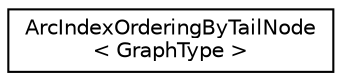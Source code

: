 digraph "Graphical Class Hierarchy"
{
 // LATEX_PDF_SIZE
  edge [fontname="Helvetica",fontsize="10",labelfontname="Helvetica",labelfontsize="10"];
  node [fontname="Helvetica",fontsize="10",shape=record];
  rankdir="LR";
  Node0 [label="ArcIndexOrderingByTailNode\l\< GraphType \>",height=0.2,width=0.4,color="black", fillcolor="white", style="filled",URL="$classoperations__research_1_1_arc_index_ordering_by_tail_node.html",tooltip=" "];
}
